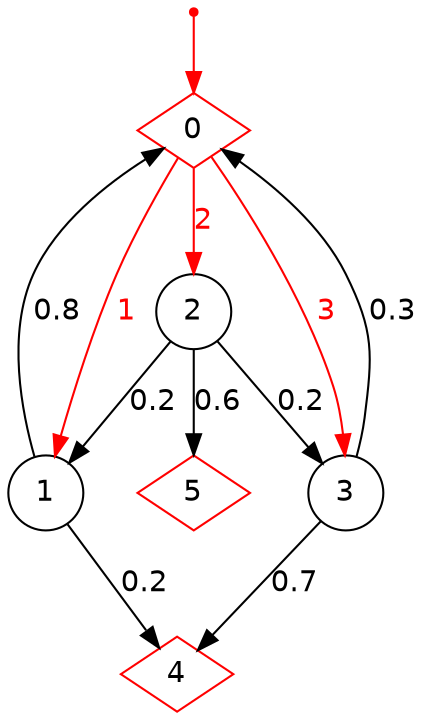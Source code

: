 digraph EMDP {
node [label="",fontname="Helvetica",shape="circle"];
0 [label="0",color="red",shape="diamond"];
"0i" [label="",color="red",shape="point"];
"0i" -> 0 [label="",color="red"];
0 -> 1 [label="1",color="red",fontcolor="red",fontname="Helvetica"];
0 -> 2 [label="2",color="red",fontcolor="red",fontname="Helvetica"];
0 -> 3 [label="3",color="red",fontcolor="red",fontname="Helvetica"];
1 [label="1",color="black"];
1 -> 0 [label="0.8",color="black",fontcolor="black",fontname="Helvetica"];
1 -> 4 [label="0.2",color="black",fontcolor="black",fontname="Helvetica"];
2 [label="2",color="black"];
2 -> 1 [label="0.2",color="black",fontcolor="black",fontname="Helvetica"];
2 -> 3 [label="0.2",color="black",fontcolor="black",fontname="Helvetica"];
2 -> 5 [label="0.6",color="black",fontcolor="black",fontname="Helvetica"];
3 [label="3",color="black"];
3 -> 0 [label="0.3",color="black",fontcolor="black",fontname="Helvetica"];
3 -> 4 [label="0.7",color="black",fontcolor="black",fontname="Helvetica"];
4 [label="4",color="red",shape="diamond"];
5 [label="5",color="red",shape="diamond"];
}
